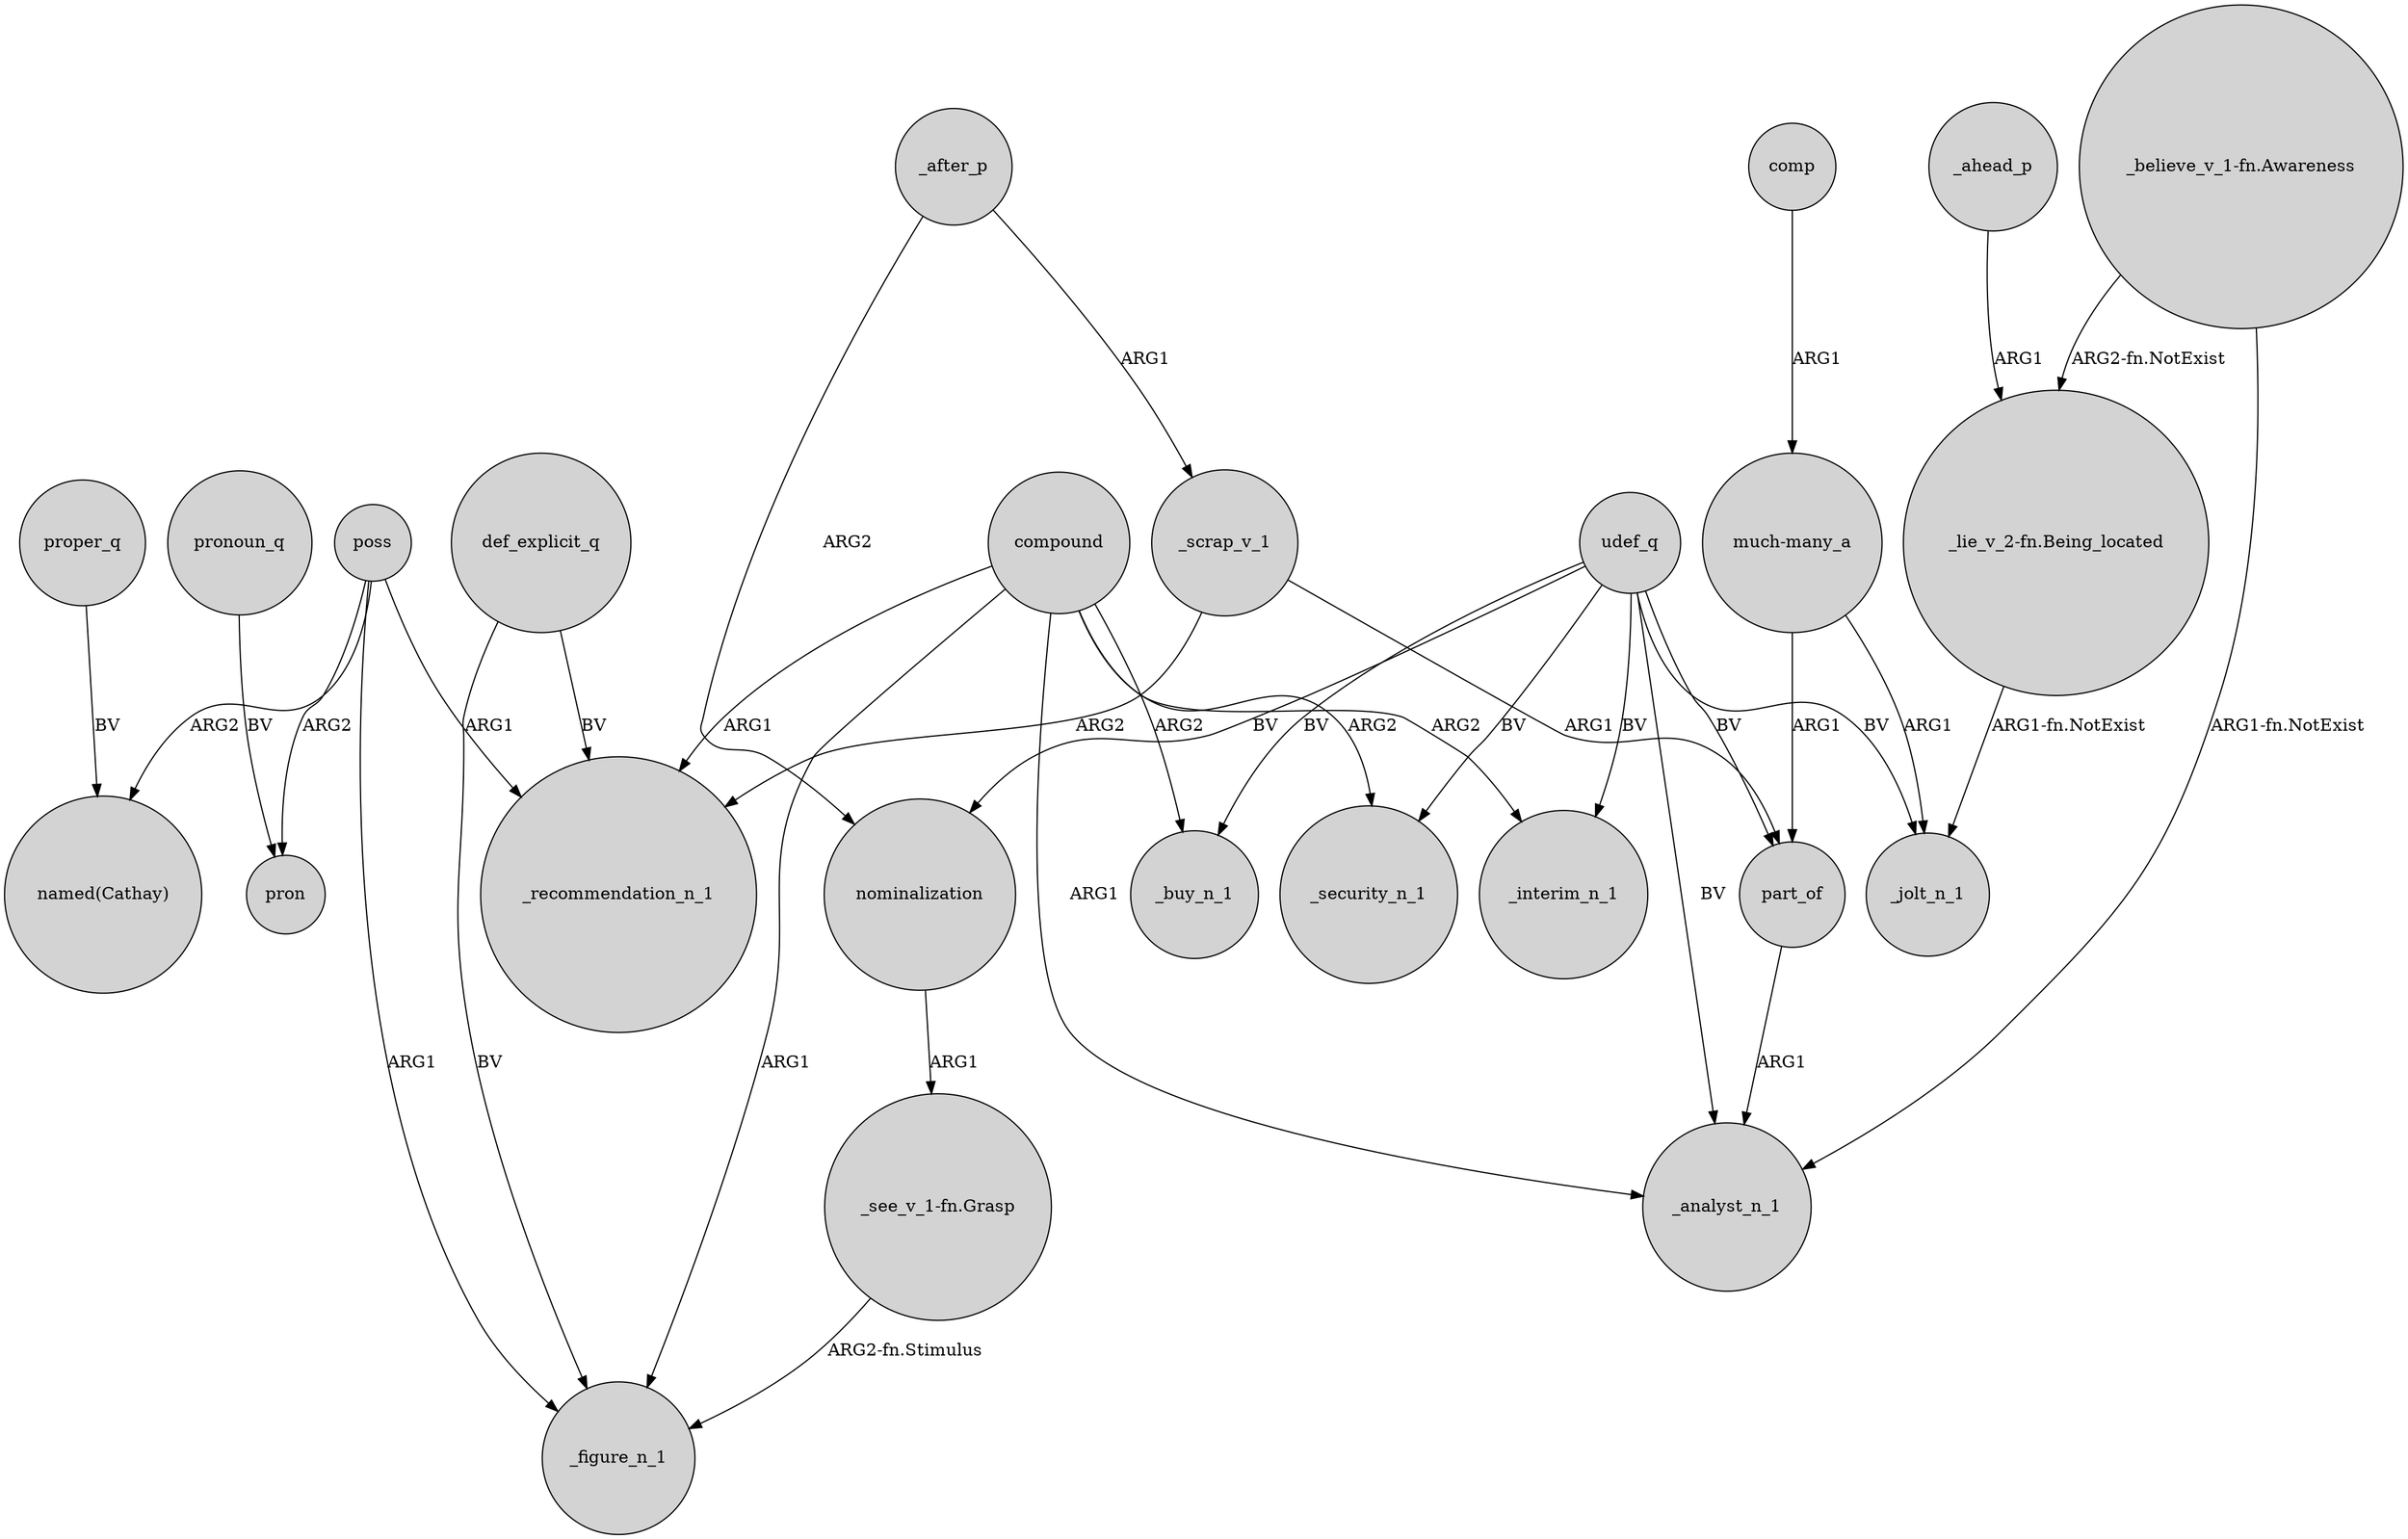 digraph {
	node [shape=circle style=filled]
	poss -> _recommendation_n_1 [label=ARG1]
	def_explicit_q -> _figure_n_1 [label=BV]
	part_of -> _analyst_n_1 [label=ARG1]
	udef_q -> part_of [label=BV]
	_scrap_v_1 -> part_of [label=ARG1]
	poss -> pron [label=ARG2]
	_scrap_v_1 -> _recommendation_n_1 [label=ARG2]
	"much-many_a" -> part_of [label=ARG1]
	compound -> _security_n_1 [label=ARG2]
	poss -> _figure_n_1 [label=ARG1]
	"_see_v_1-fn.Grasp" -> _figure_n_1 [label="ARG2-fn.Stimulus"]
	udef_q -> _buy_n_1 [label=BV]
	udef_q -> _jolt_n_1 [label=BV]
	"_believe_v_1-fn.Awareness" -> _analyst_n_1 [label="ARG1-fn.NotExist"]
	nominalization -> "_see_v_1-fn.Grasp" [label=ARG1]
	pronoun_q -> pron [label=BV]
	compound -> _interim_n_1 [label=ARG2]
	udef_q -> _security_n_1 [label=BV]
	comp -> "much-many_a" [label=ARG1]
	proper_q -> "named(Cathay)" [label=BV]
	udef_q -> _interim_n_1 [label=BV]
	_ahead_p -> "_lie_v_2-fn.Being_located" [label=ARG1]
	_after_p -> _scrap_v_1 [label=ARG1]
	compound -> _figure_n_1 [label=ARG1]
	udef_q -> nominalization [label=BV]
	"much-many_a" -> _jolt_n_1 [label=ARG1]
	"_believe_v_1-fn.Awareness" -> "_lie_v_2-fn.Being_located" [label="ARG2-fn.NotExist"]
	"_lie_v_2-fn.Being_located" -> _jolt_n_1 [label="ARG1-fn.NotExist"]
	_after_p -> nominalization [label=ARG2]
	udef_q -> _analyst_n_1 [label=BV]
	poss -> "named(Cathay)" [label=ARG2]
	compound -> _recommendation_n_1 [label=ARG1]
	def_explicit_q -> _recommendation_n_1 [label=BV]
	compound -> _buy_n_1 [label=ARG2]
	compound -> _analyst_n_1 [label=ARG1]
}
